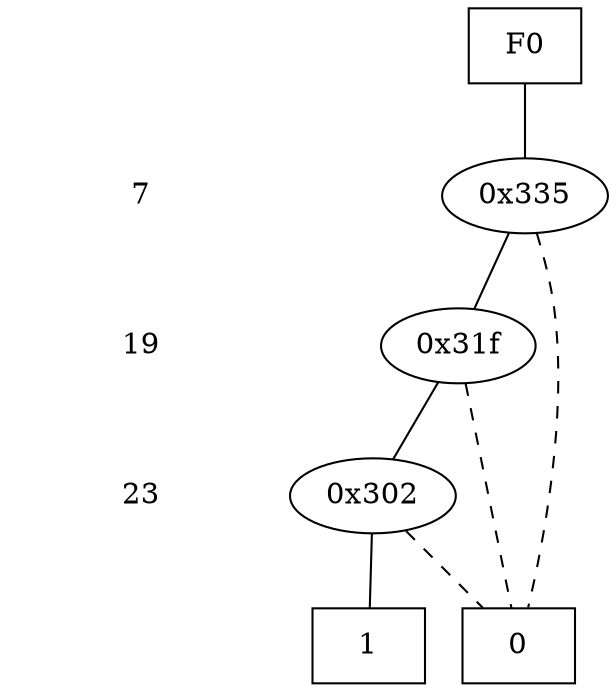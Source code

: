 digraph "ZDD" {
size = "7.5,10"
center = true;
edge [dir = none];
{ node [shape = plaintext];
  edge [style = invis];
  "CONST NODES" [style = invis];
" 7 " -> " 19 " -> " 23 " -> "CONST NODES"; 
}
{ rank = same; node [shape = box]; edge [style = invis];
"F0"; }
{ rank = same; " 7 ";
"0x335";
}
{ rank = same; " 19 ";
"0x31f";
}
{ rank = same; " 23 ";
"0x302";
}
{ rank = same; "CONST NODES";
{ node [shape = box]; "0x288";
"0x287";
}
}
"F0" -> "0x335" [style = solid];
"0x335" -> "0x31f";
"0x335" -> "0x288" [style = dashed];
"0x31f" -> "0x302";
"0x31f" -> "0x288" [style = dashed];
"0x302" -> "0x287";
"0x302" -> "0x288" [style = dashed];
"0x288" [label = "0"];
"0x287" [label = "1"];
}
